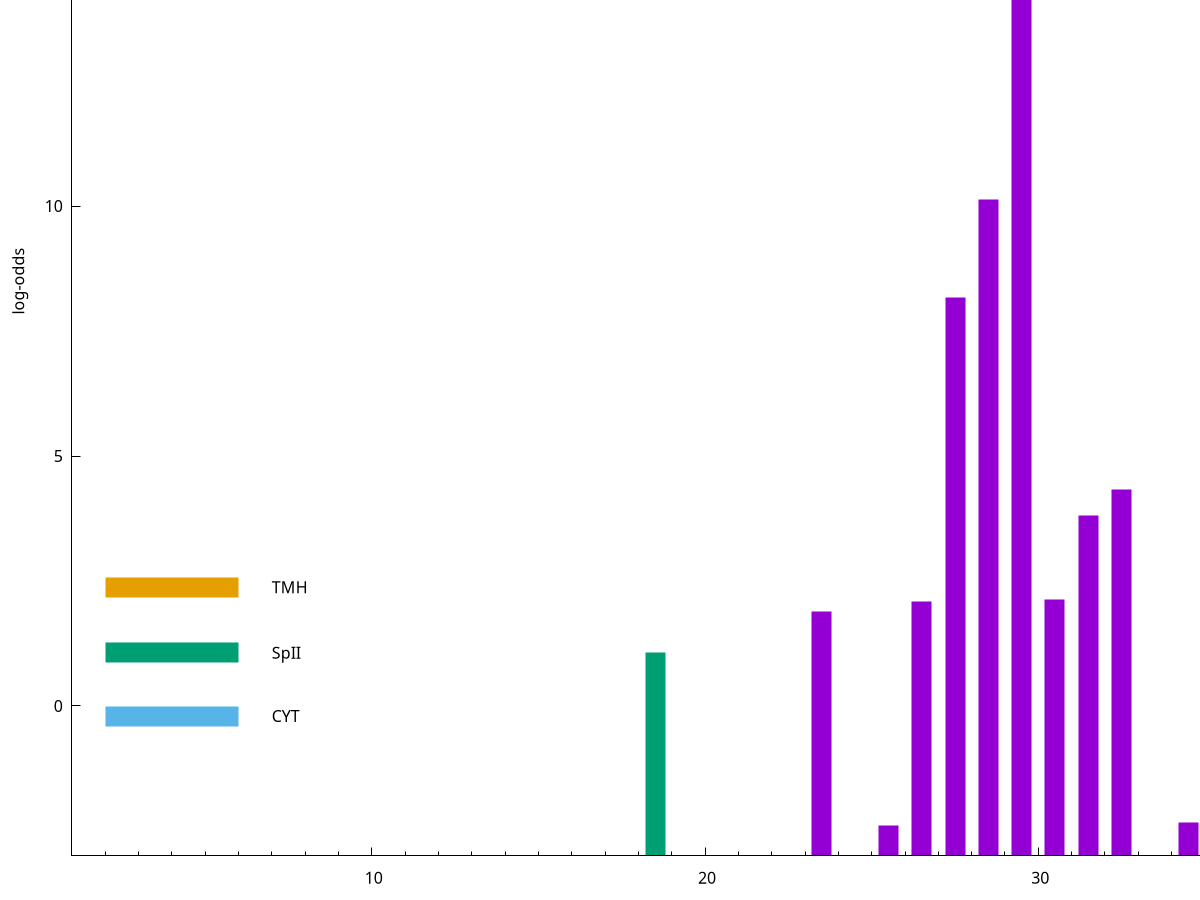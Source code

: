 set title "LipoP predictions for SRR4065689.gff"
set size 2., 1.4
set xrange [1:70] 
set mxtics 10
set yrange [-3:20]
set y2range [0:23]
set ylabel "log-odds"
set term postscript eps color solid "Helvetica" 30
set output "SRR4065689.gff46.eps"
set arrow from 2,15.0708 to 6,15.0708 nohead lt 1 lw 20
set label "SpI" at 7,15.0708
set arrow from 2,2.37484 to 6,2.37484 nohead lt 4 lw 20
set label "TMH" at 7,2.37484
set arrow from 2,1.06294 to 6,1.06294 nohead lt 2 lw 20
set label "SpII" at 7,1.06294
set arrow from 2,-0.200913 to 6,-0.200913 nohead lt 3 lw 20
set label "CYT" at 7,-0.200913
set arrow from 2,15.0708 to 6,15.0708 nohead lt 1 lw 20
set label "SpI" at 7,15.0708
# NOTE: The scores below are the log-odds scores with the threshold
# NOTE: subtracted (a hack to make gnuplot make the histogram all
# NOTE: look nice).
plot "-" axes x1y2 title "" with impulses lt 2 lw 20, "-" axes x1y2 title "" with impulses lt 1 lw 20
18.500000 4.062940
e
29.500000 18.008100
28.500000 13.138600
27.500000 11.179040
32.500000 7.337720
31.500000 6.801250
30.500000 5.126030
26.500000 5.082280
23.500000 4.887670
34.500000 0.666250
25.500000 0.607690
e
exit
